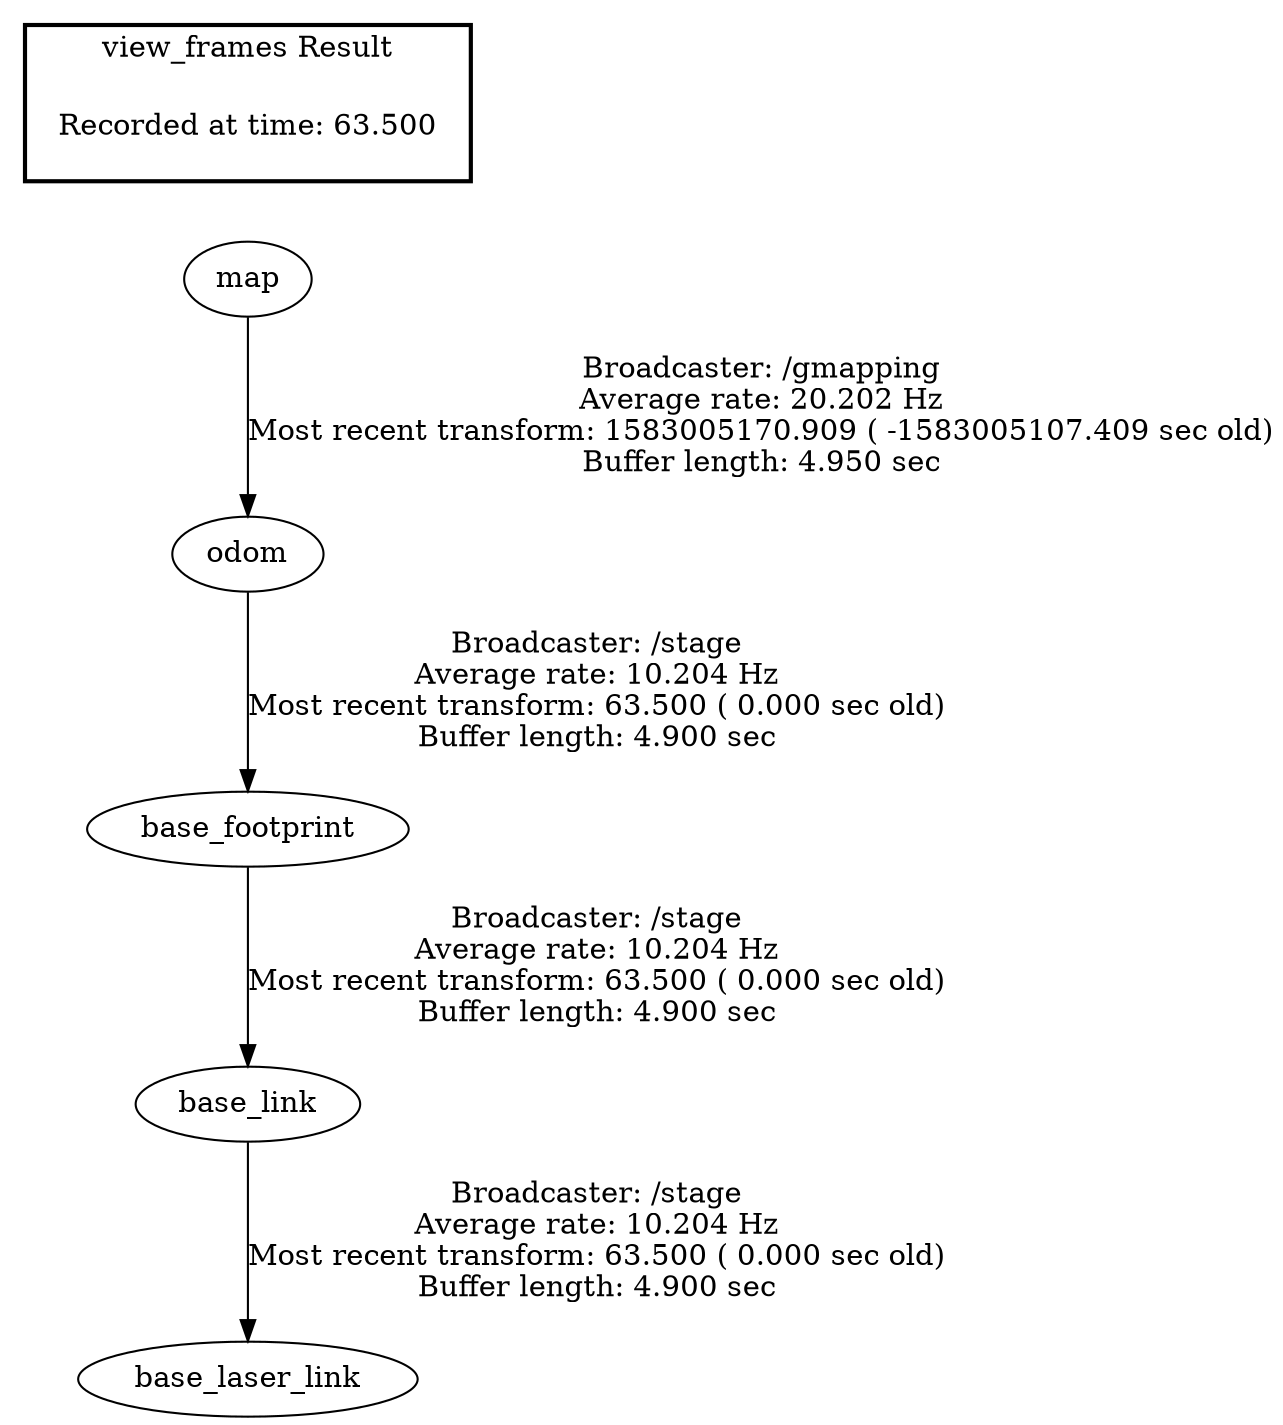 digraph G {
"map" -> "odom"[label="Broadcaster: /gmapping\nAverage rate: 20.202 Hz\nMost recent transform: 1583005170.909 ( -1583005107.409 sec old)\nBuffer length: 4.950 sec\n"];
"base_link" -> "base_laser_link"[label="Broadcaster: /stage\nAverage rate: 10.204 Hz\nMost recent transform: 63.500 ( 0.000 sec old)\nBuffer length: 4.900 sec\n"];
"base_footprint" -> "base_link"[label="Broadcaster: /stage\nAverage rate: 10.204 Hz\nMost recent transform: 63.500 ( 0.000 sec old)\nBuffer length: 4.900 sec\n"];
"odom" -> "base_footprint"[label="Broadcaster: /stage\nAverage rate: 10.204 Hz\nMost recent transform: 63.500 ( 0.000 sec old)\nBuffer length: 4.900 sec\n"];
edge [style=invis];
 subgraph cluster_legend { style=bold; color=black; label ="view_frames Result";
"Recorded at time: 63.500"[ shape=plaintext ] ;
 }->"map";
}